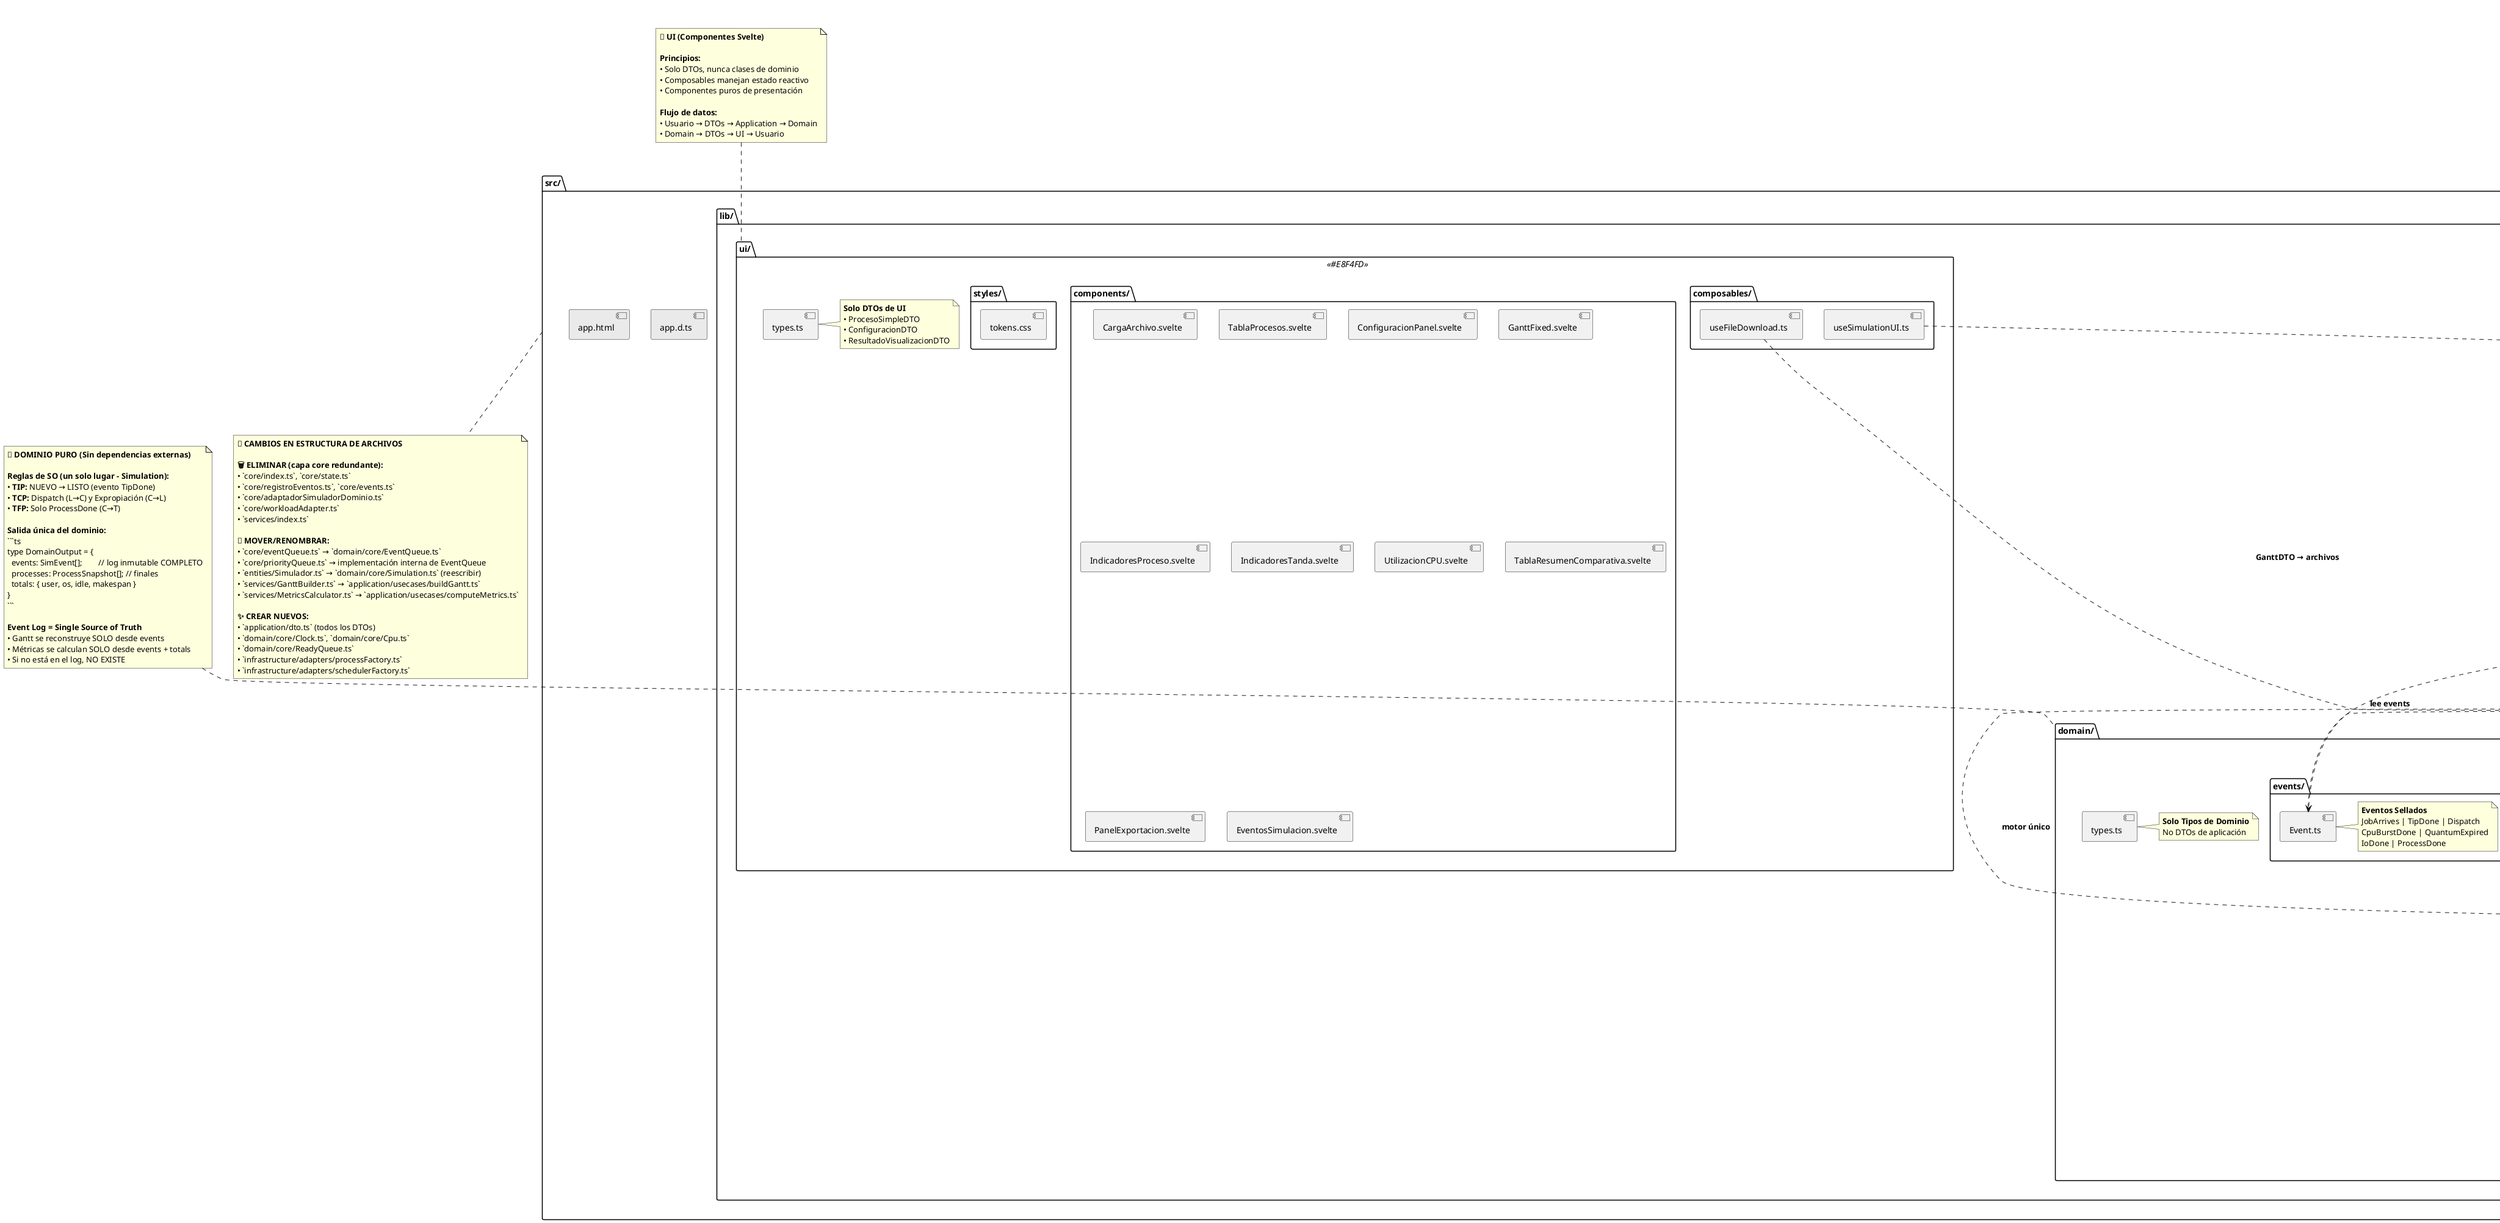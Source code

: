 @startuml ArquitecturaMejorada_Simulador
title "Arquitectura Optimizada - Simulador de Planificación (4 Capas Reales)"

!define UI_COLOR #E8F4FD
!define APP_COLOR #E8F8F5  
!define DOMAIN_COLOR #FDF2E9
!define INFRA_COLOR #F3E5F5

package "src/" as src {
  [app.d.ts] as AppDts #EAEAEA
  [app.html] as AppHtml #EAEAEA
  
  package "routes/" as routes <<UI_COLOR>> {
    [+layout.svelte] as LayoutSvelte
    [+layout.ts] as LayoutTs  
    [+page.svelte] as PageHome
    [style.css] as StyleCss
    
    package "resultados/" {
      [+page.svelte] as PageResultados
    }
  }
  
  package "lib/" as lib {
    
    ' ===============================
    ' CAPA 4: UI (Solo Svelte + DTOs)
    ' ===============================
    package "ui/" as ui <<UI_COLOR>> {
      [types.ts] as UITypes
      note right of UITypes : **Solo DTOs de UI**\n• ProcesoSimpleDTO\n• ConfiguracionDTO\n• ResultadoVisualizacionDTO
      
      package "components/" {
        [CargaArchivo.svelte] as CargaArchivo
        [TablaProcesos.svelte] as TablaProcesos  
        [ConfiguracionPanel.svelte] as ConfigPanel
        [GanttFixed.svelte] as GanttFixed
        [IndicadoresProceso.svelte] as IndicadoresProceso
        [IndicadoresTanda.svelte] as IndicadoresTanda
        [UtilizacionCPU.svelte] as UtilizacionCPU
        [TablaResumenComparativa.svelte] as TablaComparativa
        [PanelExportacion.svelte] as PanelExport
        [EventosSimulacion.svelte] as EventosComp
      }
      
      package "composables/" {
        [useSimulationUI.ts] as UseSimUI
        [useFileDownload.ts] as UseDownload
      }
      
      package "styles/" {
        [tokens.css] as TokensCSS
      }
    }
    
    ' ===============================
    ' CAPA 3: APPLICATION (Casos de Uso + DTOs)
    ' ===============================
    package "application/" as application <<APP_COLOR>> {
      [dto.ts] as AppDTOs
      note right of AppDTOs : **DTOs de Aplicación**\n• WorkloadDTO\n• ConfigDTO\n• DomainOutputDTO\n• GanttDTO\n• MetricsDTO
      
      package "usecases/" {
        [runSimulation.ts] as RunSimulation
        note right of RunSimulation : **Caso de Uso Principal**\n1. WorkloadDTO → Process\n2. Instancia Simulation\n3. Devuelve DomainOutputDTO
        
        [buildGantt.ts] as BuildGantt  
        note right of BuildGantt : **Pure Mapping**\nevents → GanttDTO
        
        [computeMetrics.ts] as ComputeMetrics
        note right of ComputeMetrics : **Pure Calculation**\nevents + totals → MetricsDTO
      }
      
      [simuladorLogic.ts] as SimLogic
      note right of SimLogic : **Facade de Aplicación**\nOrquesta casos de uso
    }
    
    ' ===============================  
    ' CAPA 2: DOMAIN (Motor Único + Event Log como Verdad)
    ' ===============================
    package "domain/" as domain <<DOMAIN_COLOR>> {
      
      package "core/" {
        [Simulation.ts] as Simulation
        note top of Simulation : **🎯 MOTOR ÚNICO**\n• Consume EventQueue\n• Aplica transiciones\n• Programa eventos\n• Cobra TIP/TFP/TCP\n• Event Log = Verdad Única
        
        [Clock.ts] as Clock
        [EventQueue.ts] as EventQueue  
        [Cpu.ts] as Cpu
        [ReadyQueue.ts] as ReadyQueue
        note right of ReadyQueue : **Políticas Internas**\nFCFS/SJF/SRTF/Priority/RR\n(RR con ring buffer)
      }
      
      package "entities/" {
        [Process.ts] as Process
        note right of Process : **Estados + Transiciones**\n• startTip(), finishTip()\n• run(dt), blockIo()\n• finishIo(), finishBurst()\n• finishAll()
      }
      
      package "events/" {
        [Event.ts] as Event
        note right of Event : **Eventos Sellados**\nJobArrives | TipDone | Dispatch\nCpuBurstDone | QuantumExpired\nIoDone | ProcessDone
      }
      
      package "scheduling/" {
        [Scheduler.ts] as Scheduler
        note right of Scheduler : **API Mínima**\n• pick(ready, now)\n• shouldPreempt(current, candidate)\n• onDispatch?(process, now)
        
        [FCFSScheduler.ts] as FCFSScheduler
        [RRScheduler.ts] as RRScheduler
        [PriorityScheduler.ts] as PriorityScheduler  
        [SJFScheduler.ts] as SJFScheduler
        [SRTFScheduler.ts] as SRTFScheduler
      }
      
      [types.ts] as DomainTypes
      note right of DomainTypes : **Solo Tipos de Dominio**\nNo DTOs de aplicación
    }
    
    ' ===============================
    ' CAPA 1: INFRASTRUCTURE (Adaptadores + Detalles)  
    ' ===============================
    package "infrastructure/" as infrastructure <<INFRA_COLOR>> {
      
      package "parsers/" {
        [workloadParser.ts] as WorkloadParser
        [jsonParser.ts] as JsonParser
        [txtParser.ts] as TxtParser
        [csvParser.ts] as CsvParser
        [ParseError.ts] as ParseError
        note bottom of JsonParser : **Solo DTOs**\nNunca clases de dominio
      }
      
      package "exporters/" {
        [ganttExporter.ts] as GanttExporter
        [metricsExporter.ts] as MetricsExporter
        [eventExporter.ts] as EventExporter
        note bottom of GanttExporter : **Solo desde DTOs**\nGanttDTO → SVG/PNG/PDF
      }
      
      package "adapters/" {
        [processFactory.ts] as ProcessFactory
        [schedulerFactory.ts] as SchedulerFactory
        note right of ProcessFactory : **Factory Methods**\nWorkloadDTO → Process[]
      }
    }
  }
}

' ===============================
' FLUJO DE DEPENDENCIAS (Solo hacia abajo)
' ===============================

' UI → Application (solo DTOs)
PageHome .down.> SimLogic : **usa DTOs**
PageResultados .down.> SimLogic : **caraga DTOs**
UseSimUI .down.> RunSimulation : **WorkloadDTO → DomainOutputDTO**
UseDownload .down.> GanttExporter : **GanttDTO → archivos**

' Application → Domain (casos de uso)
RunSimulation .down.> ProcessFactory : **WorkloadDTO → Process[]**
RunSimulation .down.> SchedulerFactory : **configDTO → Scheduler**
RunSimulation .down.> Simulation : **motor único**
BuildGantt .down.> Event : **lee events**
ComputeMetrics .down.> Event : **lee events**

' Application ↔ Infrastructure (puertos/DTOs)
RunSimulation .left.> WorkloadParser : **archivos → WorkloadDTO**
BuildGantt .right.> GanttExporter : **GanttDTO → formatos**
ComputeMetrics .right.> MetricsExporter : **MetricsDTO → formatos**

' Domain (motor interno) 
Simulation .down.> EventQueue : **programa eventos**
Simulation .down.> Process : **aplica transiciones**
Simulation .down.> Cpu : **cobra TCP**  
Simulation .down.> ReadyQueue : **maneja colas**
Simulation .down.> Scheduler : **usa estrategias**

FCFSScheduler .up.|> Scheduler
RRScheduler .up.|> Scheduler  
PriorityScheduler .up.|> Scheduler
SJFScheduler .up.|> Scheduler
SRTFScheduler .up.|> Scheduler

' Infrastructure adapta
ProcessFactory .down.> Process : **crea desde DTO**
SchedulerFactory .down.> Scheduler : **instancia estrategias**

' ===============================
' ANOTACIONES ARQUITECTÓNICAS
' ===============================

note top of domain
**🎯 DOMINIO PURO (Sin dependencias externas)**

**Reglas de SO (un solo lugar - Simulation):**
• **TIP:** NUEVO → LISTO (evento TipDone)  
• **TCP:** Dispatch (L→C) y Expropiación (C→L)
• **TFP:** Solo ProcessDone (C→T)

**Salida única del dominio:**
```ts
type DomainOutput = {
  events: SimEvent[];        // log inmutable COMPLETO
  processes: ProcessSnapshot[]; // finales  
  totals: { user, os, idle, makespan }
}
```

**Event Log = Single Source of Truth**
• Gantt se reconstruye SOLO desde events
• Métricas se calculan SOLO desde events + totals
• Si no está en el log, NO EXISTE
end note

note top of application  
**📋 APLICACIÓN (Casos de Uso - orquesta, no calcula)**

**Responsabilidades:**
• `RunSimulation`: WorkloadDTO → DomainOutputDTO
• `BuildGantt`: events → GanttDTO (puro mapeo)
• `ComputeMetrics`: events + totals → MetricsDTO

**Invariantes:**
• NO re-calcula overheads (lee del dominio)
• Solo transforma DTOs
• No conoce detalles internos del motor
end note

note top of infrastructure
**🔧 INFRAESTRUCTURA (Detalles técnicos)**

**Adaptadores:**
• Parsers: archivos → WorkloadDTO
• Exporters: DTOs → formatos
• Factories: DTOs → entidades de dominio

**Regla clave:**
• NUNCA referencian clases de domain
• Solo trabajan con DTOs
end note

note top of ui
**🎨 UI (Componentes Svelte)**

**Principios:**
• Solo DTOs, nunca clases de dominio
• Composables manejan estado reactivo
• Componentes puros de presentación

**Flujo de datos:**
• Usuario → DTOs → Application → Domain
• Domain → DTOs → UI → Usuario
end note

' ===============================
' ARCHIVOS ELIMINADOS/INTEGRADOS
' ===============================

note bottom of src
**📁 CAMBIOS EN ESTRUCTURA DE ARCHIVOS**

**🗑️ ELIMINAR (capa core redundante):**
• `core/index.ts`, `core/state.ts`
• `core/registroEventos.ts`, `core/events.ts`  
• `core/adaptadorSimuladorDominio.ts`
• `core/workloadAdapter.ts`
• `services/index.ts`

**🔄 MOVER/RENOMBRAR:**
• `core/eventQueue.ts` → `domain/core/EventQueue.ts`
• `core/priorityQueue.ts` → implementación interna de EventQueue
• `entities/Simulador.ts` → `domain/core/Simulation.ts` (reescribir)
• `services/GanttBuilder.ts` → `application/usecases/buildGantt.ts`
• `services/MetricsCalculator.ts` → `application/usecases/computeMetrics.ts`

**✨ CREAR NUEVOS:**
• `application/dto.ts` (todos los DTOs)
• `domain/core/Clock.ts`, `domain/core/Cpu.ts`
• `domain/core/ReadyQueue.ts`
• `infrastructure/adapters/processFactory.ts`
• `infrastructure/adapters/schedulerFactory.ts`
end note

@enduml

